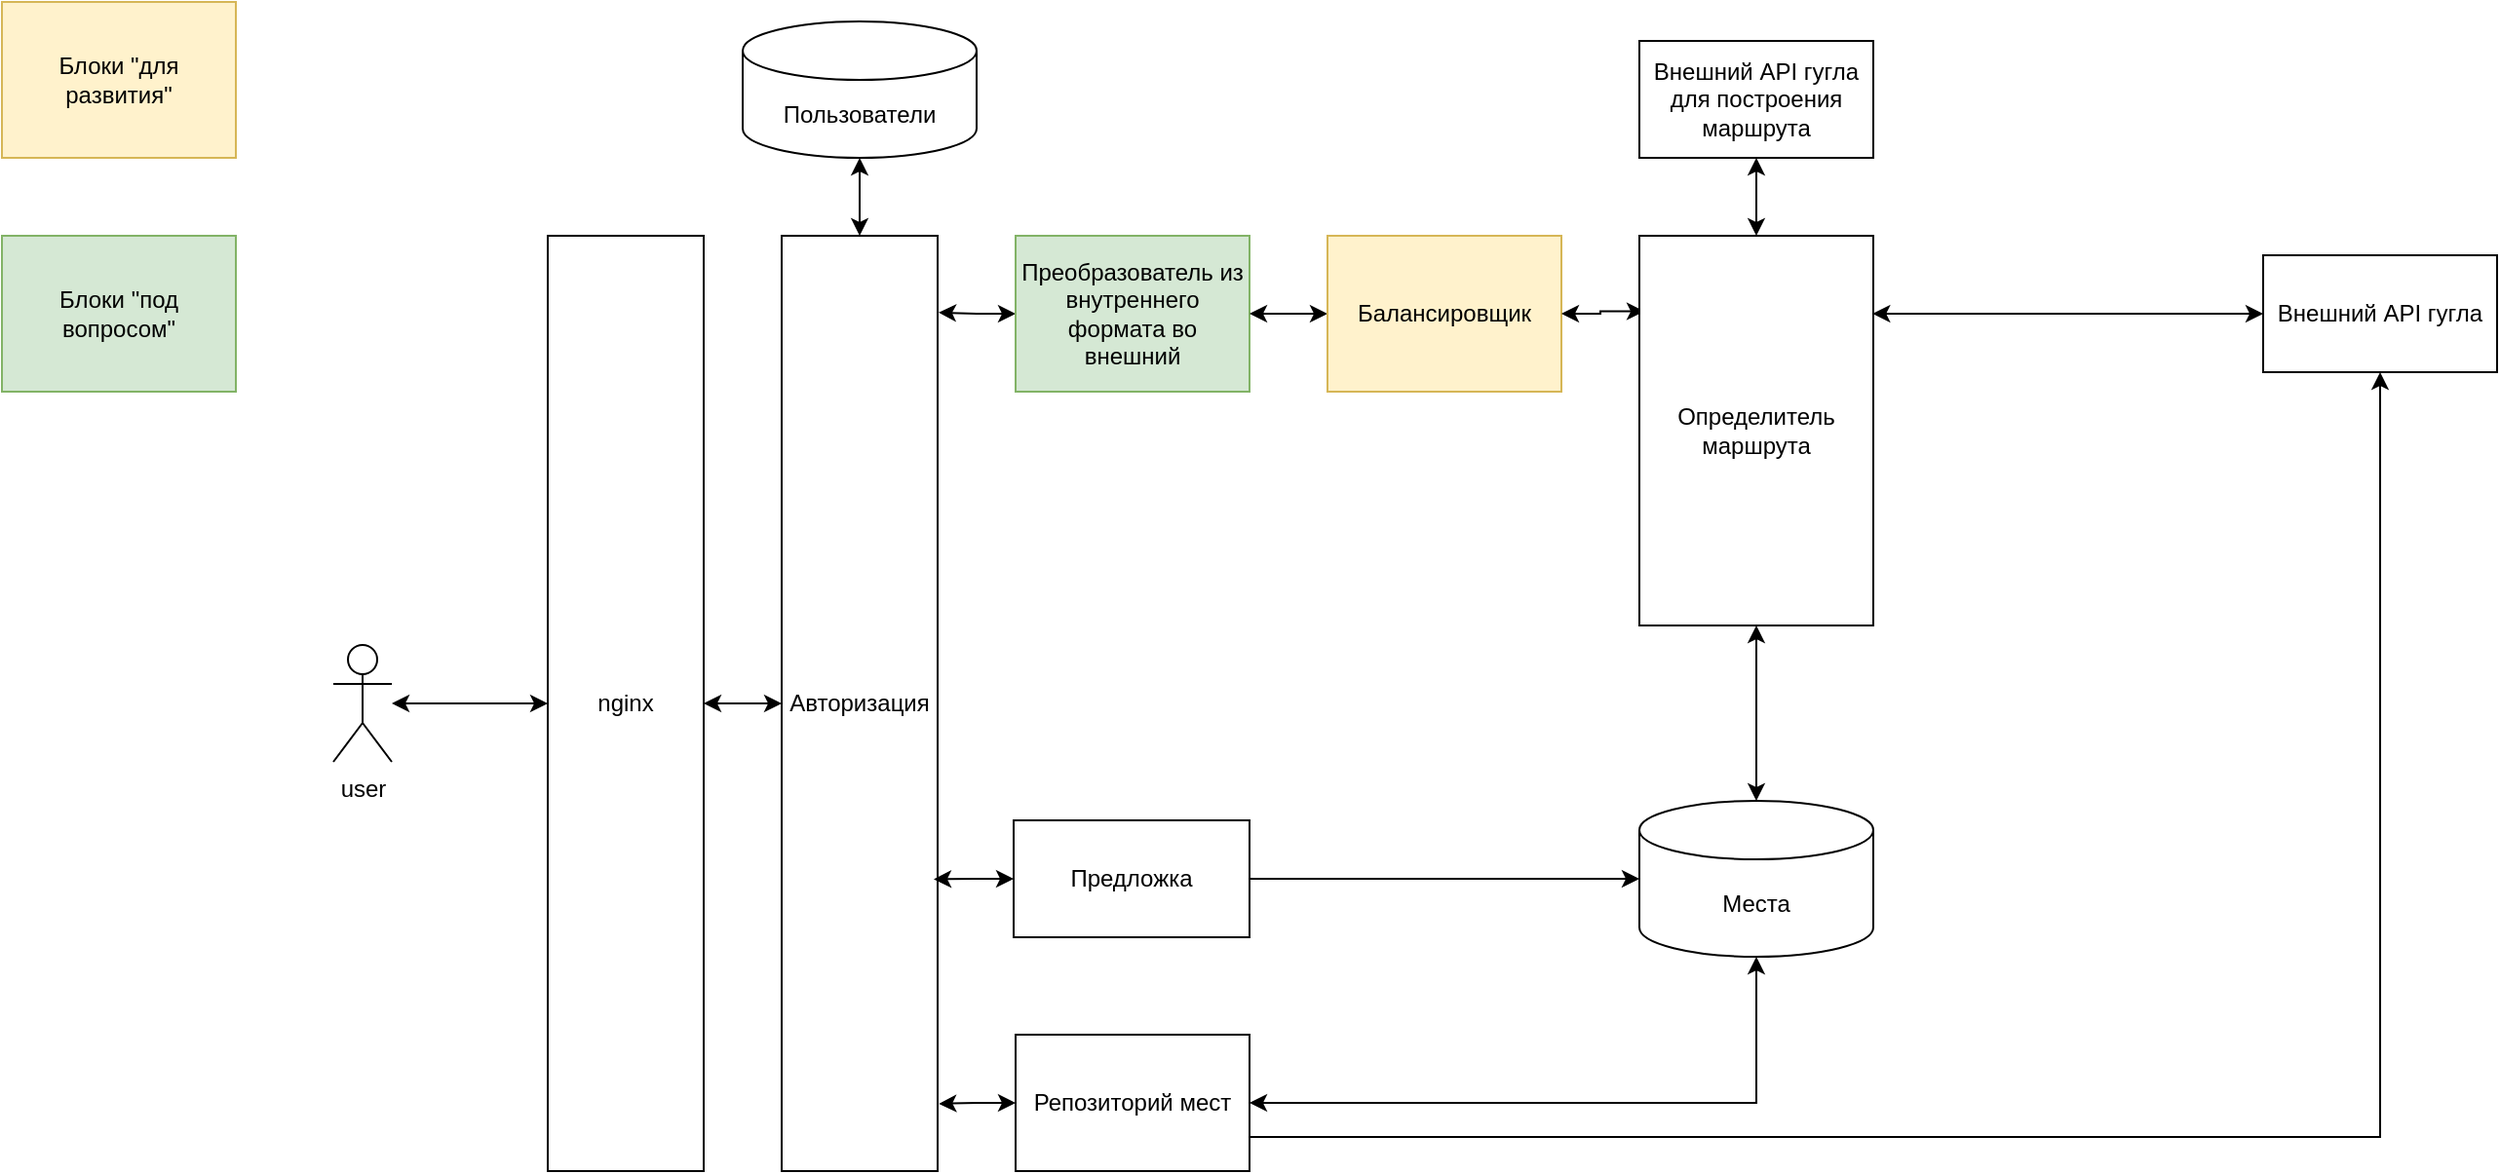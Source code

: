<mxfile version="22.0.4" type="google">
  <diagram name="Страница 1" id="NkFAbn7RfcykyeF4z9RC">
    <mxGraphModel grid="1" page="1" gridSize="10" guides="1" tooltips="1" connect="1" arrows="1" fold="1" pageScale="1" pageWidth="827" pageHeight="1169" math="0" shadow="0">
      <root>
        <mxCell id="0" />
        <mxCell id="1" parent="0" />
        <mxCell id="uioIVMZ6H3G2-EyA1evk-6" value="" style="edgeStyle=orthogonalEdgeStyle;rounded=0;orthogonalLoop=1;jettySize=auto;html=1;startArrow=classic;startFill=1;" edge="1" parent="1" source="uioIVMZ6H3G2-EyA1evk-2" target="uioIVMZ6H3G2-EyA1evk-5">
          <mxGeometry relative="1" as="geometry" />
        </mxCell>
        <mxCell id="uioIVMZ6H3G2-EyA1evk-2" value="&lt;div&gt;nginx&lt;/div&gt;" style="rounded=0;whiteSpace=wrap;html=1;" vertex="1" parent="1">
          <mxGeometry x="120" y="120" width="80" height="480" as="geometry" />
        </mxCell>
        <mxCell id="uioIVMZ6H3G2-EyA1evk-4" style="edgeStyle=orthogonalEdgeStyle;rounded=0;orthogonalLoop=1;jettySize=auto;html=1;entryX=0;entryY=0.5;entryDx=0;entryDy=0;startArrow=classic;startFill=1;" edge="1" parent="1" source="uioIVMZ6H3G2-EyA1evk-3" target="uioIVMZ6H3G2-EyA1evk-2">
          <mxGeometry relative="1" as="geometry" />
        </mxCell>
        <mxCell id="uioIVMZ6H3G2-EyA1evk-3" value="user" style="shape=umlActor;verticalLabelPosition=bottom;verticalAlign=top;html=1;outlineConnect=0;" vertex="1" parent="1">
          <mxGeometry x="10" y="330" width="30" height="60" as="geometry" />
        </mxCell>
        <mxCell id="uioIVMZ6H3G2-EyA1evk-5" value="Авторизация" style="rounded=0;whiteSpace=wrap;html=1;" vertex="1" parent="1">
          <mxGeometry x="240" y="120" width="80" height="480" as="geometry" />
        </mxCell>
        <mxCell id="uioIVMZ6H3G2-EyA1evk-8" value="" style="edgeStyle=orthogonalEdgeStyle;rounded=0;orthogonalLoop=1;jettySize=auto;html=1;startArrow=classic;startFill=1;" edge="1" parent="1" source="uioIVMZ6H3G2-EyA1evk-7" target="uioIVMZ6H3G2-EyA1evk-5">
          <mxGeometry relative="1" as="geometry" />
        </mxCell>
        <mxCell id="uioIVMZ6H3G2-EyA1evk-7" value="Пользователи" style="shape=cylinder3;whiteSpace=wrap;html=1;boundedLbl=1;backgroundOutline=1;size=15;" vertex="1" parent="1">
          <mxGeometry x="220" y="10" width="120" height="70" as="geometry" />
        </mxCell>
        <mxCell id="uioIVMZ6H3G2-EyA1evk-19" value="" style="edgeStyle=orthogonalEdgeStyle;rounded=0;orthogonalLoop=1;jettySize=auto;html=1;entryX=0.5;entryY=1;entryDx=0;entryDy=0;startArrow=classic;startFill=1;" edge="1" parent="1" source="uioIVMZ6H3G2-EyA1evk-10" target="uioIVMZ6H3G2-EyA1evk-15">
          <mxGeometry relative="1" as="geometry" />
        </mxCell>
        <mxCell id="uioIVMZ6H3G2-EyA1evk-10" value="&lt;div&gt;Места&lt;/div&gt;" style="shape=cylinder3;whiteSpace=wrap;html=1;boundedLbl=1;backgroundOutline=1;size=15;" vertex="1" parent="1">
          <mxGeometry x="680" y="410" width="120" height="80" as="geometry" />
        </mxCell>
        <mxCell id="uioIVMZ6H3G2-EyA1evk-30" value="" style="edgeStyle=orthogonalEdgeStyle;rounded=0;orthogonalLoop=1;jettySize=auto;html=1;entryX=1.006;entryY=0.082;entryDx=0;entryDy=0;entryPerimeter=0;startArrow=classic;startFill=1;" edge="1" parent="1" source="uioIVMZ6H3G2-EyA1evk-11" target="uioIVMZ6H3G2-EyA1evk-5">
          <mxGeometry relative="1" as="geometry" />
        </mxCell>
        <mxCell id="uioIVMZ6H3G2-EyA1evk-11" value="Преобразователь из внутреннего формата во внешний" style="rounded=0;whiteSpace=wrap;html=1;fillColor=#d5e8d4;strokeColor=#82b366;" vertex="1" parent="1">
          <mxGeometry x="360" y="120" width="120" height="80" as="geometry" />
        </mxCell>
        <mxCell id="uioIVMZ6H3G2-EyA1evk-31" value="" style="edgeStyle=orthogonalEdgeStyle;rounded=0;orthogonalLoop=1;jettySize=auto;html=1;startArrow=classic;startFill=1;" edge="1" parent="1" source="uioIVMZ6H3G2-EyA1evk-13" target="uioIVMZ6H3G2-EyA1evk-11">
          <mxGeometry relative="1" as="geometry" />
        </mxCell>
        <mxCell id="uioIVMZ6H3G2-EyA1evk-13" value="Балансировщик" style="rounded=0;whiteSpace=wrap;html=1;fillColor=#fff2cc;strokeColor=#d6b656;" vertex="1" parent="1">
          <mxGeometry x="520" y="120" width="120" height="80" as="geometry" />
        </mxCell>
        <mxCell id="uioIVMZ6H3G2-EyA1evk-14" value="Блоки &quot;для развития&quot;" style="rounded=0;whiteSpace=wrap;html=1;fillColor=#fff2cc;strokeColor=#d6b656;" vertex="1" parent="1">
          <mxGeometry x="-160" width="120" height="80" as="geometry" />
        </mxCell>
        <mxCell id="uioIVMZ6H3G2-EyA1evk-17" value="" style="edgeStyle=orthogonalEdgeStyle;rounded=0;orthogonalLoop=1;jettySize=auto;html=1;startArrow=classic;startFill=1;" edge="1" parent="1" source="uioIVMZ6H3G2-EyA1evk-15" target="uioIVMZ6H3G2-EyA1evk-16">
          <mxGeometry relative="1" as="geometry" />
        </mxCell>
        <mxCell id="uioIVMZ6H3G2-EyA1evk-18" value="" style="edgeStyle=orthogonalEdgeStyle;rounded=0;orthogonalLoop=1;jettySize=auto;html=1;exitX=0.997;exitY=0.2;exitDx=0;exitDy=0;exitPerimeter=0;startArrow=classic;startFill=1;" edge="1" parent="1" source="uioIVMZ6H3G2-EyA1evk-15" target="uioIVMZ6H3G2-EyA1evk-27">
          <mxGeometry relative="1" as="geometry">
            <mxPoint x="880" y="160" as="targetPoint" />
          </mxGeometry>
        </mxCell>
        <mxCell id="uioIVMZ6H3G2-EyA1evk-32" value="" style="edgeStyle=orthogonalEdgeStyle;rounded=0;orthogonalLoop=1;jettySize=auto;html=1;exitX=0.021;exitY=0.194;exitDx=0;exitDy=0;exitPerimeter=0;startArrow=classic;startFill=1;" edge="1" parent="1" source="uioIVMZ6H3G2-EyA1evk-15" target="uioIVMZ6H3G2-EyA1evk-13">
          <mxGeometry relative="1" as="geometry" />
        </mxCell>
        <mxCell id="uioIVMZ6H3G2-EyA1evk-15" value="Определитель маршрута" style="rounded=0;whiteSpace=wrap;html=1;" vertex="1" parent="1">
          <mxGeometry x="680" y="120" width="120" height="200" as="geometry" />
        </mxCell>
        <mxCell id="uioIVMZ6H3G2-EyA1evk-16" value="Внешний API гугла для построения маршрута" style="rounded=0;whiteSpace=wrap;html=1;" vertex="1" parent="1">
          <mxGeometry x="680" y="20" width="120" height="60" as="geometry" />
        </mxCell>
        <mxCell id="uioIVMZ6H3G2-EyA1evk-27" value="Внешний API гугла" style="rounded=0;whiteSpace=wrap;html=1;" vertex="1" parent="1">
          <mxGeometry x="1000" y="130" width="120" height="60" as="geometry" />
        </mxCell>
        <mxCell id="uioIVMZ6H3G2-EyA1evk-39" value="" style="edgeStyle=orthogonalEdgeStyle;rounded=0;orthogonalLoop=1;jettySize=auto;html=1;entryX=1.008;entryY=0.928;entryDx=0;entryDy=0;entryPerimeter=0;startArrow=classic;startFill=1;" edge="1" parent="1" source="uioIVMZ6H3G2-EyA1evk-37" target="uioIVMZ6H3G2-EyA1evk-5">
          <mxGeometry relative="1" as="geometry" />
        </mxCell>
        <mxCell id="uioIVMZ6H3G2-EyA1evk-43" style="edgeStyle=orthogonalEdgeStyle;rounded=0;orthogonalLoop=1;jettySize=auto;html=1;entryX=0;entryY=0.5;entryDx=0;entryDy=0;startArrow=none;startFill=0;exitX=1;exitY=0.5;exitDx=0;exitDy=0;entryPerimeter=0;" edge="1" parent="1" source="AViJuVo01RT9uURBv1hO-1" target="uioIVMZ6H3G2-EyA1evk-10">
          <mxGeometry relative="1" as="geometry">
            <mxPoint x="530" y="450" as="targetPoint" />
          </mxGeometry>
        </mxCell>
        <mxCell id="vuxt3YbbIAJVM2-I1PCV-1" style="edgeStyle=orthogonalEdgeStyle;rounded=0;orthogonalLoop=1;jettySize=auto;html=1;entryX=0.5;entryY=1;entryDx=0;entryDy=0;exitX=1;exitY=0.75;exitDx=0;exitDy=0;" edge="1" parent="1" source="uioIVMZ6H3G2-EyA1evk-37" target="uioIVMZ6H3G2-EyA1evk-27">
          <mxGeometry relative="1" as="geometry" />
        </mxCell>
        <mxCell id="uioIVMZ6H3G2-EyA1evk-37" value="Репозиторий мест" style="rounded=0;whiteSpace=wrap;html=1;" vertex="1" parent="1">
          <mxGeometry x="360" y="530" width="120" height="70" as="geometry" />
        </mxCell>
        <mxCell id="VwGzcDIVaSwoGlvS-t9A-1" style="edgeStyle=orthogonalEdgeStyle;rounded=0;orthogonalLoop=1;jettySize=auto;html=1;startArrow=classic;startFill=1;exitX=1;exitY=0.5;exitDx=0;exitDy=0;entryX=0.5;entryY=1;entryDx=0;entryDy=0;entryPerimeter=0;" edge="1" parent="1" source="uioIVMZ6H3G2-EyA1evk-37" target="uioIVMZ6H3G2-EyA1evk-10">
          <mxGeometry relative="1" as="geometry">
            <mxPoint x="480" y="580" as="sourcePoint" />
            <Array as="points">
              <mxPoint x="740" y="565" />
            </Array>
            <mxPoint x="740" y="460" as="targetPoint" />
          </mxGeometry>
        </mxCell>
        <mxCell id="VwGzcDIVaSwoGlvS-t9A-2" value="Блоки &quot;под вопросом&quot;" style="rounded=0;whiteSpace=wrap;html=1;fillColor=#d5e8d4;strokeColor=#82b366;" vertex="1" parent="1">
          <mxGeometry x="-160" y="120" width="120" height="80" as="geometry" />
        </mxCell>
        <mxCell id="AViJuVo01RT9uURBv1hO-2" value="" style="edgeStyle=orthogonalEdgeStyle;rounded=0;orthogonalLoop=1;jettySize=auto;html=1;entryX=0.975;entryY=0.688;entryDx=0;entryDy=0;startArrow=classic;startFill=1;entryPerimeter=0;" edge="1" parent="1" source="AViJuVo01RT9uURBv1hO-1" target="uioIVMZ6H3G2-EyA1evk-5">
          <mxGeometry relative="1" as="geometry" />
        </mxCell>
        <mxCell id="AViJuVo01RT9uURBv1hO-1" value="Предложка" style="rounded=0;whiteSpace=wrap;html=1;" vertex="1" parent="1">
          <mxGeometry x="359" y="420" width="121" height="60" as="geometry" />
        </mxCell>
      </root>
    </mxGraphModel>
  </diagram>
</mxfile>
